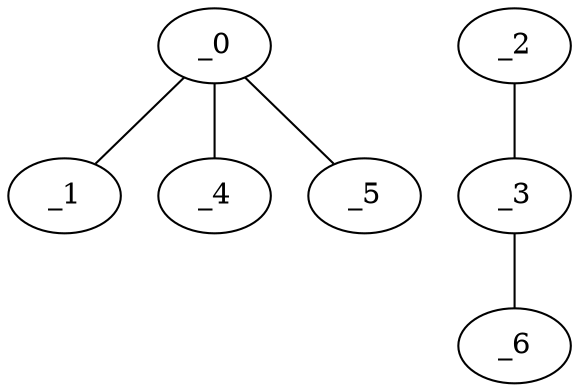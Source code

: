 graph FP1_0136 {
	_0	 [x="0.74",
		y="2.78"];
	_1	 [x="0.822597",
		y="0.801457"];
	_0 -- _1;
	_4	 [x="2.20896",
		y="2.77452"];
	_0 -- _4;
	_5	 [x="2.91965",
		y="2.88504"];
	_0 -- _5;
	_2	 [x="0.533539",
		y="1.69096"];
	_3	 [x="1.6",
		y="1.77"];
	_2 -- _3;
	_6	 [x="0.822961",
		y="1.7934"];
	_3 -- _6;
}
